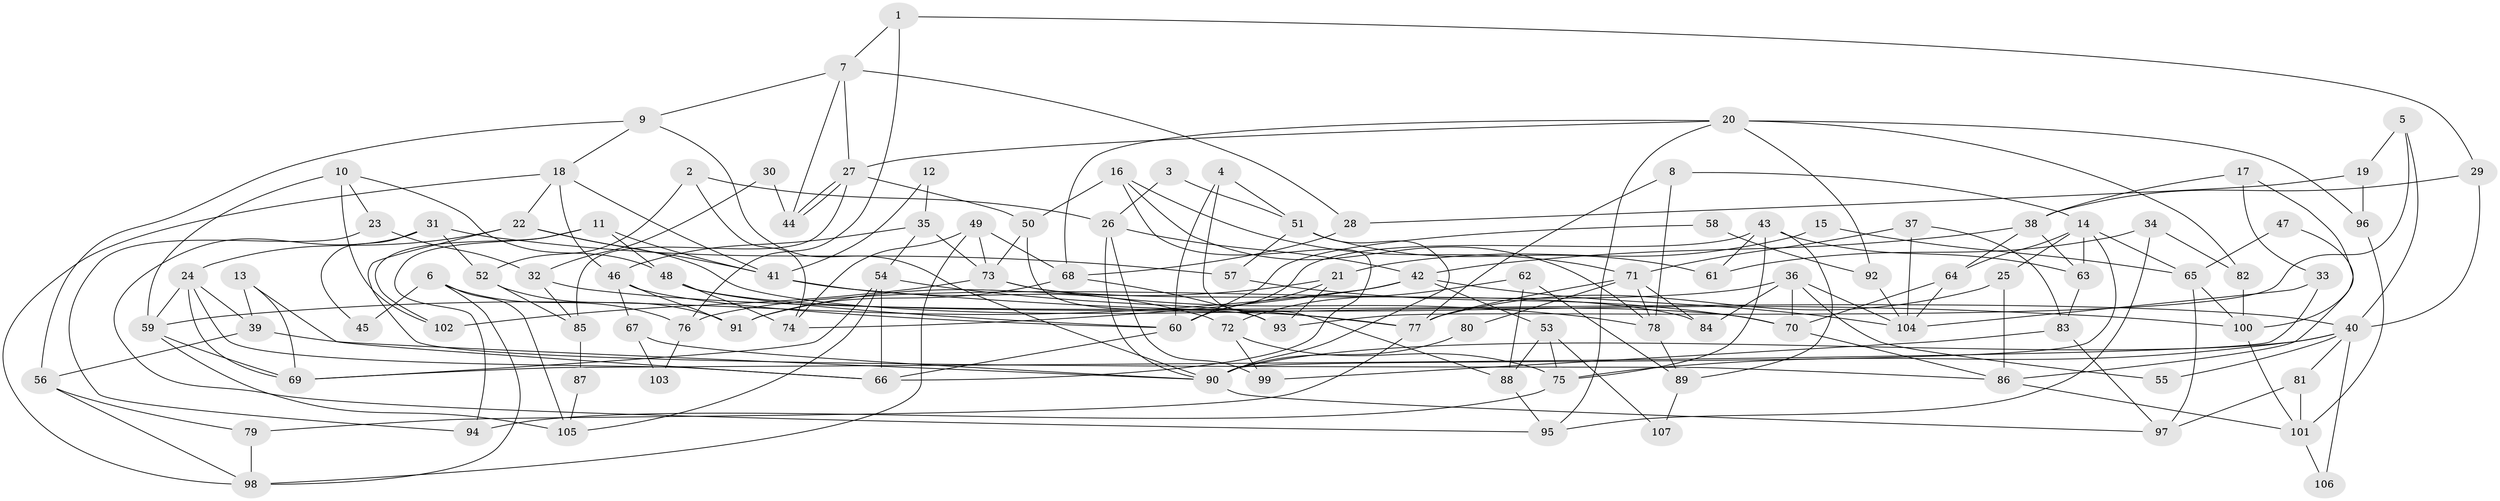// coarse degree distribution, {12: 0.018518518518518517, 6: 0.07407407407407407, 3: 0.16666666666666666, 5: 0.16666666666666666, 7: 0.1111111111111111, 4: 0.18518518518518517, 13: 0.037037037037037035, 2: 0.14814814814814814, 9: 0.037037037037037035, 8: 0.05555555555555555}
// Generated by graph-tools (version 1.1) at 2025/50/03/04/25 22:50:47]
// undirected, 107 vertices, 214 edges
graph export_dot {
  node [color=gray90,style=filled];
  1;
  2;
  3;
  4;
  5;
  6;
  7;
  8;
  9;
  10;
  11;
  12;
  13;
  14;
  15;
  16;
  17;
  18;
  19;
  20;
  21;
  22;
  23;
  24;
  25;
  26;
  27;
  28;
  29;
  30;
  31;
  32;
  33;
  34;
  35;
  36;
  37;
  38;
  39;
  40;
  41;
  42;
  43;
  44;
  45;
  46;
  47;
  48;
  49;
  50;
  51;
  52;
  53;
  54;
  55;
  56;
  57;
  58;
  59;
  60;
  61;
  62;
  63;
  64;
  65;
  66;
  67;
  68;
  69;
  70;
  71;
  72;
  73;
  74;
  75;
  76;
  77;
  78;
  79;
  80;
  81;
  82;
  83;
  84;
  85;
  86;
  87;
  88;
  89;
  90;
  91;
  92;
  93;
  94;
  95;
  96;
  97;
  98;
  99;
  100;
  101;
  102;
  103;
  104;
  105;
  106;
  107;
  1 -- 7;
  1 -- 29;
  1 -- 76;
  2 -- 74;
  2 -- 26;
  2 -- 52;
  3 -- 51;
  3 -- 26;
  4 -- 51;
  4 -- 60;
  4 -- 88;
  5 -- 93;
  5 -- 19;
  5 -- 40;
  6 -- 105;
  6 -- 98;
  6 -- 45;
  6 -- 76;
  7 -- 27;
  7 -- 9;
  7 -- 28;
  7 -- 44;
  8 -- 14;
  8 -- 77;
  8 -- 78;
  9 -- 90;
  9 -- 18;
  9 -- 56;
  10 -- 48;
  10 -- 102;
  10 -- 23;
  10 -- 59;
  11 -- 41;
  11 -- 48;
  11 -- 94;
  11 -- 102;
  12 -- 35;
  12 -- 41;
  13 -- 39;
  13 -- 66;
  13 -- 69;
  14 -- 90;
  14 -- 64;
  14 -- 25;
  14 -- 63;
  14 -- 65;
  15 -- 21;
  15 -- 65;
  16 -- 50;
  16 -- 78;
  16 -- 66;
  16 -- 71;
  17 -- 38;
  17 -- 33;
  17 -- 100;
  18 -- 22;
  18 -- 98;
  18 -- 41;
  18 -- 46;
  19 -- 96;
  19 -- 28;
  20 -- 27;
  20 -- 95;
  20 -- 68;
  20 -- 82;
  20 -- 92;
  20 -- 96;
  21 -- 60;
  21 -- 91;
  21 -- 93;
  22 -- 41;
  22 -- 24;
  22 -- 70;
  22 -- 86;
  23 -- 94;
  23 -- 32;
  24 -- 69;
  24 -- 39;
  24 -- 59;
  24 -- 66;
  25 -- 86;
  25 -- 77;
  26 -- 42;
  26 -- 99;
  26 -- 90;
  27 -- 44;
  27 -- 44;
  27 -- 50;
  27 -- 85;
  28 -- 68;
  29 -- 40;
  29 -- 38;
  30 -- 44;
  30 -- 32;
  31 -- 52;
  31 -- 95;
  31 -- 45;
  31 -- 57;
  32 -- 85;
  32 -- 40;
  33 -- 104;
  33 -- 69;
  34 -- 82;
  34 -- 61;
  34 -- 95;
  35 -- 54;
  35 -- 73;
  35 -- 46;
  36 -- 70;
  36 -- 76;
  36 -- 55;
  36 -- 84;
  36 -- 104;
  37 -- 83;
  37 -- 71;
  37 -- 104;
  38 -- 42;
  38 -- 63;
  38 -- 64;
  39 -- 90;
  39 -- 56;
  40 -- 55;
  40 -- 75;
  40 -- 81;
  40 -- 90;
  40 -- 106;
  41 -- 100;
  41 -- 72;
  42 -- 104;
  42 -- 59;
  42 -- 53;
  42 -- 74;
  43 -- 60;
  43 -- 75;
  43 -- 61;
  43 -- 63;
  43 -- 89;
  46 -- 60;
  46 -- 67;
  46 -- 91;
  47 -- 86;
  47 -- 65;
  48 -- 60;
  48 -- 77;
  48 -- 74;
  49 -- 74;
  49 -- 73;
  49 -- 68;
  49 -- 98;
  50 -- 73;
  50 -- 93;
  51 -- 57;
  51 -- 90;
  51 -- 61;
  52 -- 91;
  52 -- 85;
  53 -- 75;
  53 -- 88;
  53 -- 107;
  54 -- 69;
  54 -- 66;
  54 -- 77;
  54 -- 105;
  56 -- 98;
  56 -- 79;
  57 -- 70;
  58 -- 92;
  58 -- 60;
  59 -- 69;
  59 -- 105;
  60 -- 66;
  62 -- 89;
  62 -- 88;
  62 -- 72;
  63 -- 83;
  64 -- 104;
  64 -- 70;
  65 -- 100;
  65 -- 97;
  67 -- 90;
  67 -- 103;
  68 -- 91;
  68 -- 93;
  70 -- 86;
  71 -- 77;
  71 -- 78;
  71 -- 80;
  71 -- 84;
  72 -- 75;
  72 -- 99;
  73 -- 78;
  73 -- 84;
  73 -- 102;
  75 -- 94;
  76 -- 103;
  77 -- 79;
  78 -- 89;
  79 -- 98;
  80 -- 90;
  81 -- 97;
  81 -- 101;
  82 -- 100;
  83 -- 97;
  83 -- 99;
  85 -- 87;
  86 -- 101;
  87 -- 105;
  88 -- 95;
  89 -- 107;
  90 -- 97;
  92 -- 104;
  96 -- 101;
  100 -- 101;
  101 -- 106;
}

